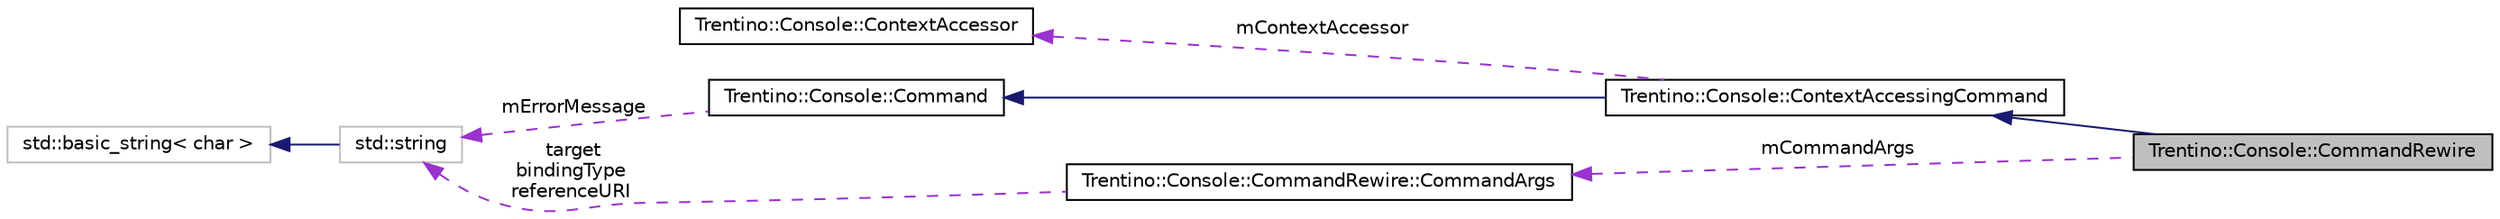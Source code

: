 digraph G
{
  edge [fontname="Helvetica",fontsize="10",labelfontname="Helvetica",labelfontsize="10"];
  node [fontname="Helvetica",fontsize="10",shape=record];
  rankdir="LR";
  Node1 [label="Trentino::Console::CommandRewire",height=0.2,width=0.4,color="black", fillcolor="grey75", style="filled" fontcolor="black"];
  Node2 -> Node1 [dir="back",color="midnightblue",fontsize="10",style="solid",fontname="Helvetica"];
  Node2 [label="Trentino::Console::ContextAccessingCommand",height=0.2,width=0.4,color="black", fillcolor="white", style="filled",URL="$class_trentino_1_1_console_1_1_context_accessing_command.html",tooltip="Base class for commands that need only non-modifying access to a context."];
  Node3 -> Node2 [dir="back",color="midnightblue",fontsize="10",style="solid",fontname="Helvetica"];
  Node3 [label="Trentino::Console::Command",height=0.2,width=0.4,color="black", fillcolor="white", style="filled",URL="$class_trentino_1_1_console_1_1_command.html",tooltip="A base abstract class for all the users commands."];
  Node4 -> Node3 [dir="back",color="darkorchid3",fontsize="10",style="dashed",label=" mErrorMessage" ,fontname="Helvetica"];
  Node4 [label="std::string",height=0.2,width=0.4,color="grey75", fillcolor="white", style="filled",tooltip="STL class."];
  Node5 -> Node4 [dir="back",color="midnightblue",fontsize="10",style="solid",fontname="Helvetica"];
  Node5 [label="std::basic_string\< char \>",height=0.2,width=0.4,color="grey75", fillcolor="white", style="filled",tooltip="STL class."];
  Node6 -> Node2 [dir="back",color="darkorchid3",fontsize="10",style="dashed",label=" mContextAccessor" ,fontname="Helvetica"];
  Node6 [label="Trentino::Console::ContextAccessor",height=0.2,width=0.4,color="black", fillcolor="white", style="filled",URL="$class_trentino_1_1_console_1_1_context_accessor.html",tooltip="Interface containing only the getter methods for a Context."];
  Node7 -> Node1 [dir="back",color="darkorchid3",fontsize="10",style="dashed",label=" mCommandArgs" ,fontname="Helvetica"];
  Node7 [label="Trentino::Console::CommandRewire::CommandArgs",height=0.2,width=0.4,color="black", fillcolor="white", style="filled",URL="$struct_trentino_1_1_console_1_1_command_rewire_1_1_command_args.html",tooltip="Data structure to store information about arguments passed to the command This structure is filled by..."];
  Node4 -> Node7 [dir="back",color="darkorchid3",fontsize="10",style="dashed",label=" target\nbindingType\nreferenceURI" ,fontname="Helvetica"];
}
